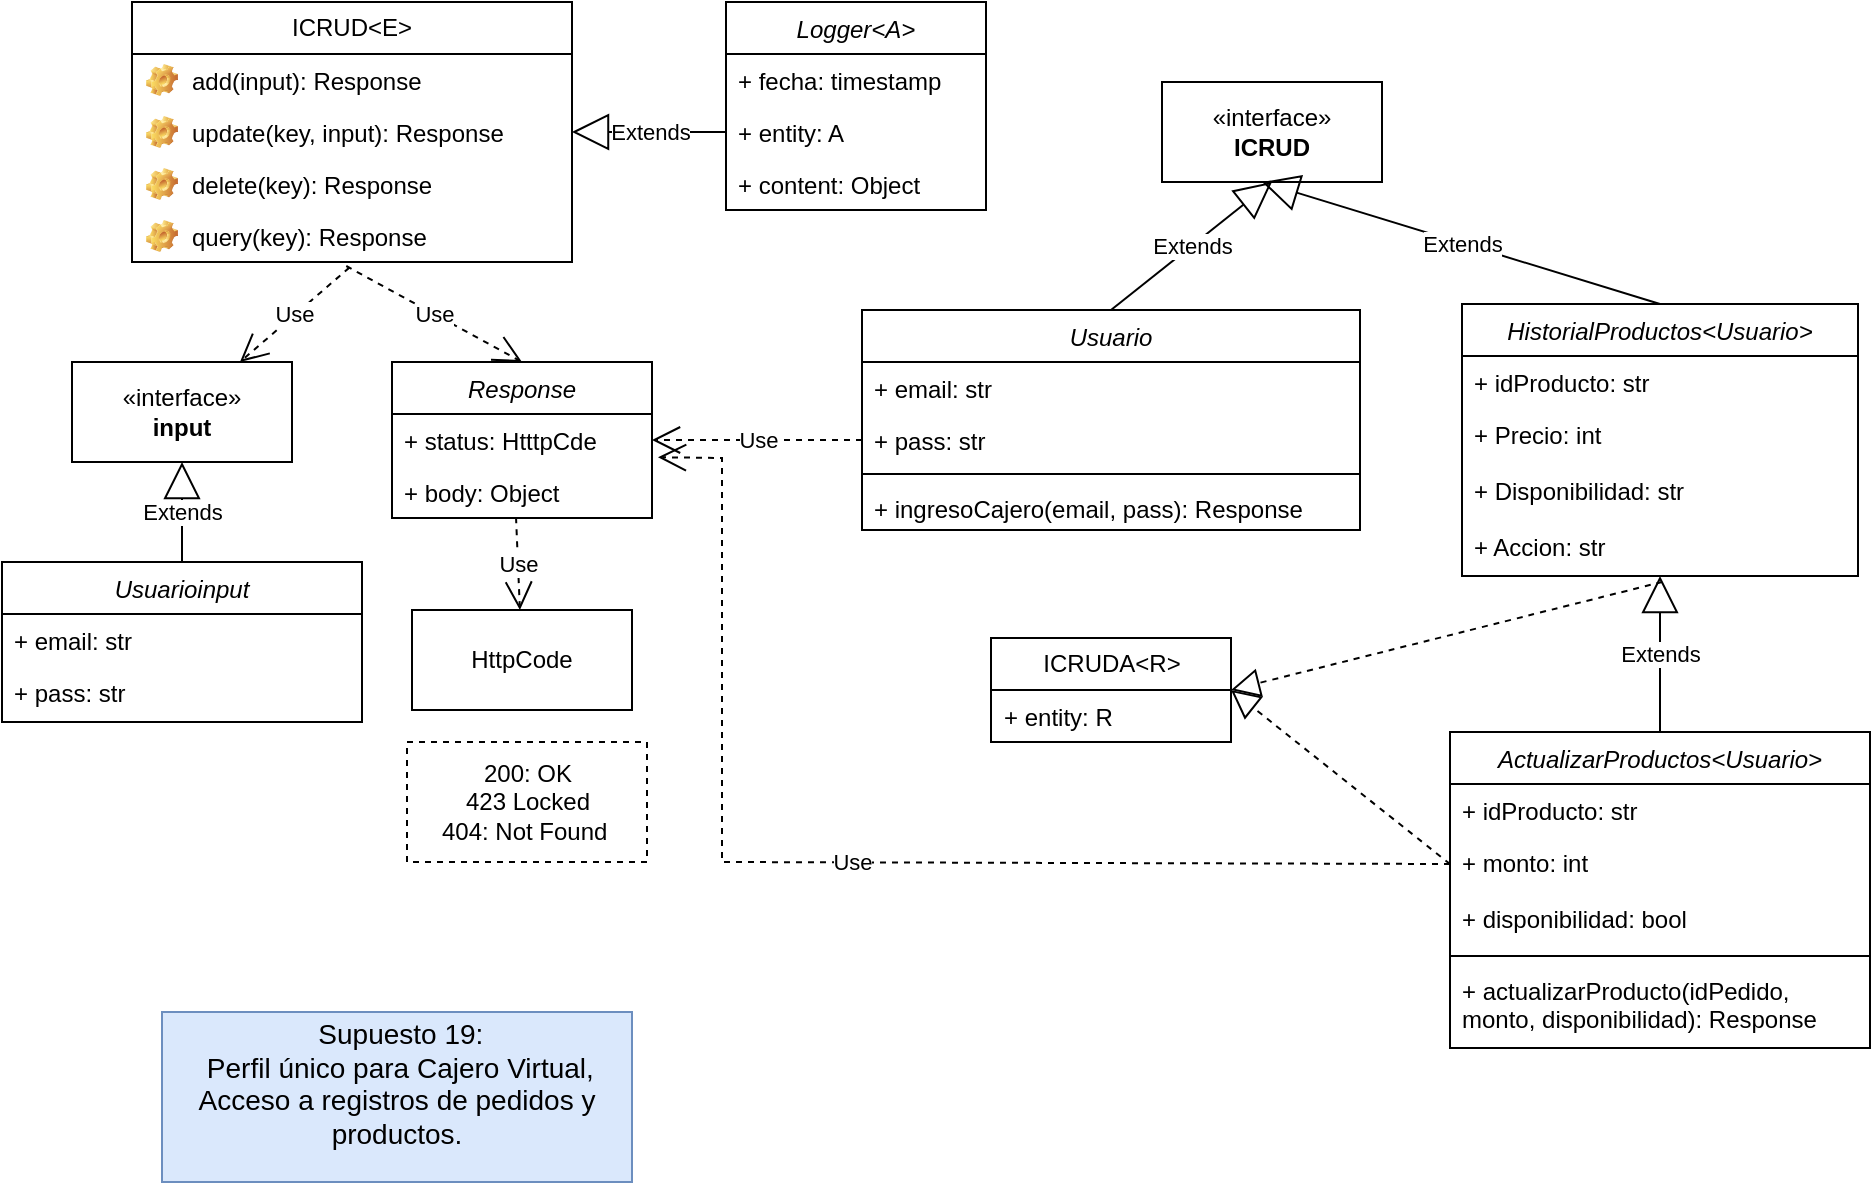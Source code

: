 <mxfile version="28.2.7">
  <diagram id="C5RBs43oDa-KdzZeNtuy" name="Page-1">
    <mxGraphModel dx="1404" dy="698" grid="1" gridSize="10" guides="1" tooltips="1" connect="1" arrows="1" fold="1" page="1" pageScale="1" pageWidth="827" pageHeight="1169" math="0" shadow="0">
      <root>
        <mxCell id="WIyWlLk6GJQsqaUBKTNV-0" />
        <mxCell id="WIyWlLk6GJQsqaUBKTNV-1" parent="WIyWlLk6GJQsqaUBKTNV-0" />
        <mxCell id="1SmDlZv5HPE9lzq-8RrA-0" value="&lt;font style=&quot;font-size: 14px;&quot;&gt;&amp;nbsp;Supuesto 19:&lt;/font&gt;&lt;div&gt;&amp;nbsp;&lt;font style=&quot;font-size: 14px;&quot;&gt;Perfil único para Cajero Virtual,&lt;/font&gt;&lt;/div&gt;&lt;div&gt;&lt;font style=&quot;font-size: 14px;&quot;&gt;Acceso a registros de pedidos y productos.&lt;/font&gt;&lt;span style=&quot;font-size: 14px;&quot;&gt;&lt;br&gt;&lt;/span&gt;&lt;div&gt;&lt;span style=&quot;background-color: transparent; text-wrap-mode: nowrap; color: rgba(0, 0, 0, 0); font-family: monospace; font-size: 0px; text-align: start;&quot;&gt;%3CmxGraphModel%3E%3Croot%3E%3CmxCell%20id%3D%220%22%2F%3E%3CmxCell%20id%3D%221%22%20parent%3D%220%22%2F%3E%3CmxCell%20id%3D%222%22%20value%3D%22%26lt%3Bfont%20style%3D%26quot%3Bfont-size%3A%2014px%3B%26quot%3B%26gt%3B%26amp%3Bnbsp%3BSupuesto%2016%3A%26lt%3B%2Ffont%26gt%3B%26lt%3Bdiv%26gt%3B%26amp%3Bnbsp%3B%26lt%3Bfont%20style%3D%26quot%3Bfont-size%3A%2014px%3B%26quot%3B%26gt%3BEl%20encargado%20adquiere%20una%20lista%20de%26amp%3Bnbsp%3B%26lt%3B%2Ffont%26gt%3B%26lt%3B%2Fdiv%26gt%3B%26lt%3Bdiv%26gt%3B%26lt%3Bfont%20style%3D%26quot%3Bfont-size%3A%2014px%3B%26quot%3B%26gt%3Btodos%20los%20pedidos%20a%20despachar%2C%26amp%3Bnbsp%3B%26lt%3B%2Ffont%26gt%3B%26lt%3B%2Fdiv%26gt%3B%26lt%3Bdiv%26gt%3B%26lt%3Bfont%20style%3D%26quot%3Bfont-size%3A%2014px%3B%26quot%3B%26gt%3Bel%20cual%20se%26lt%3Bbr%26gt%3B%20actualizar%C3%A1%20a%20medida%20que%20entregue%20y%20lleguen%20m%C3%A1s%20pedidos.%26lt%3B%2Ffont%26gt%3B%26lt%3B%2Fdiv%26gt%3B%22%20style%3D%22html%3D1%3BwhiteSpace%3Dwrap%3BfillColor%3D%23dae8fc%3BstrokeColor%3D%236c8ebf%3B%22%20vertex%3D%221%22%20parent%3D%221%22%3E%3CmxGeometry%20x%3D%22405%22%20y%3D%22540%22%20width%3D%22290%22%20height%3D%22115%22%20as%3D%22geometry%22%2F%3E%3C%2FmxCell%3E%3C%2Froot%3E%3C%2FmxGraphModel%3E&lt;/span&gt;&lt;span style=&quot;background-color: transparent; text-wrap-mode: nowrap; color: rgba(0, 0, 0, 0); font-family: monospace; font-size: 0px; text-align: start;&quot;&gt;%3CmxGraphModel%3E%3Croot%3E%3CmxCell%20id%3D%220%22%2F%3E%3CmxCell%20id%3D%221%22%20parent%3D%220%22%2F%3E%3CmxCell%20id%3D%222%22%20value%3D%22%26lt%3Bfont%20style%3D%26quot%3Bfont-size%3A%2014px%3B%26quot%3B%26gt%3B%26amp%3Bnbsp%3BSupuesto%2016%3A%26lt%3B%2Ffont%26gt%3B%26lt%3Bdiv%26gt%3B%26amp%3Bnbsp%3B%26lt%3Bfont%20style%3D%26quot%3Bfont-size%3A%2014px%3B%26quot%3B%26gt%3BEl%20encargado%20adquiere%20una%20lista%20de%26amp%3Bnbsp%3B%26lt%3B%2Ffont%26gt%3B%26lt%3B%2Fdiv%26gt%3B%26lt%3Bdiv%26gt%3B%26lt%3Bfont%20style%3D%26quot%3Bfont-size%3A%2014px%3B%26quot%3B%26gt%3Btodos%20los%20pedidos%20a%20despachar%2C%26amp%3Bnbsp%3B%26lt%3B%2Ffont%26gt%3B%26lt%3B%2Fdiv%26gt%3B%26lt%3Bdiv%26gt%3B%26lt%3Bfont%20style%3D%26quot%3Bfont-size%3A%2014px%3B%26quot%3B%26gt%3Bel%20cual%20se%26lt%3Bbr%26gt%3B%20actualizar%C3%A1%20a%20medida%20que%20entregue%20y%20lleguen%20m%C3%A1s%20pedidos.%26lt%3B%2Ffont%26gt%3B%26lt%3B%2Fdiv%26gt%3B%22%20style%3D%22html%3D1%3BwhiteSpace%3Dwrap%3BfillColor%3D%23dae8fc%3BstrokeColor%3D%236c8ebf%3B%22%20vertex%3D%221%22%20parent%3D%221%22%3E%3CmxGeometry%20x%3D%22405%22%20y%3D%22540%22%20width%3D%22290%22%20height%3D%22115%22%20as%3D%22geometry%22%2F%3E%3C%2FmxCell%3E%3C%2Froot%3E%3C%2FmxGraphModel%3E&lt;/span&gt;&lt;span style=&quot;background-color: transparent; text-wrap-mode: nowrap; color: rgba(0, 0, 0, 0); font-family: monospace; font-size: 0px; text-align: start;&quot;&gt;%3CmxGraphModel%3E%3Croot%3E%3CmxCell%20id%3D%220%22%2F%3E%3CmxCell%20id%3D%221%22%20parent%3D%220%22%2F%3E%3CmxCell%20id%3D%222%22%20value%3D%22%26lt%3Bfont%20style%3D%26quot%3Bfont-size%3A%2014px%3B%26quot%3B%26gt%3B%26amp%3Bnbsp%3BSupuesto%2016%3A%26lt%3B%2Ffont%26gt%3B%26lt%3Bdiv%26gt%3B%26amp%3Bnbsp%3B%26lt%3Bfont%20style%3D%26quot%3Bfont-size%3A%2014px%3B%26quot%3B%26gt%3BEl%20encargado%20adquiere%20una%20lista%20de%26amp%3Bnbsp%3B%26lt%3B%2Ffont%26gt%3B%26lt%3B%2Fdiv%26gt%3B%26lt%3Bdiv%26gt%3B%26lt%3Bfont%20style%3D%26quot%3Bfont-size%3A%2014px%3B%26quot%3B%26gt%3Btodos%20los%20pedidos%20a%20despachar%2C%26amp%3Bnbsp%3B%26lt%3B%2Ffont%26gt%3B%26lt%3B%2Fdiv%26gt%3B%26lt%3Bdiv%26gt%3B%26lt%3Bfont%20style%3D%26quot%3Bfont-size%3A%2014px%3B%26quot%3B%26gt%3Bel%20cual%20se%26lt%3Bbr%26gt%3B%20actualizar%C3%A1%20a%20medida%20que%20entregue%20y%20lleguen%20m%C3%A1s%20pedidos.%26lt%3B%2Ffont%26gt%3B%26lt%3B%2Fdiv%26gt%3B%22%20style%3D%22html%3D1%3BwhiteSpace%3Dwrap%3BfillColor%3D%23dae8fc%3BstrokeColor%3D%236c8ebf%3B%22%20vertex%3D%221%22%20parent%3D%221%22%3E%3CmxGeometry%20x%3D%22405%22%20y%3D%22540%22%20width%3D%22290%22%20height%3D%22115%22%20as%3D%22geometry%22%2F%3E%3C%2FmxCell%3E%3C%2Froot%3E%3C%2FmxGraphModel%3E&lt;/span&gt;&lt;span style=&quot;background-color: transparent; text-wrap-mode: nowrap; color: rgba(0, 0, 0, 0); font-family: monospace; font-size: 0px; text-align: start;&quot;&gt;%3CmxGraphModel%3E%3Croot%3E%3CmxCell%20id%3D%220%22%2F%3E%3CmxCell%20id%3D%221%22%20parent%3D%220%22%2F%3E%3CmxCell%20id%3D%222%22%20value%3D%22%26lt%3Bfont%20style%3D%26quot%3Bfont-size%3A%2014px%3B%26quot%3B%26gt%3B%26amp%3Bnbsp%3BSupuesto%2016%3A%26lt%3B%2Ffont%26gt%3B%26lt%3Bdiv%26gt%3B%26amp%3Bnbsp%3B%26lt%3Bfont%20style%3D%26quot%3Bfont-size%3A%2014px%3B%26quot%3B%26gt%3BEl%20encargado%20adquiere%20una%20lista%20de%26amp%3Bnbsp%3B%26lt%3B%2Ffont%26gt%3B%26lt%3B%2Fdiv%26gt%3B%26lt%3Bdiv%26gt%3B%26lt%3Bfont%20style%3D%26quot%3Bfont-size%3A%2014px%3B%26quot%3B%26gt%3Btodos%20los%20pedidos%20a%20despachar%2C%26amp%3Bnbsp%3B%26lt%3B%2Ffont%26gt%3B%26lt%3B%2Fdiv%26gt%3B%26lt%3Bdiv%26gt%3B%26lt%3Bfont%20style%3D%26quot%3Bfont-size%3A%2014px%3B%26quot%3B%26gt%3Bel%20cual%20se%26lt%3Bbr%26gt%3B%20actualizar%C3%A1%20a%20medida%20que%20entregue%20y%20lleguen%20m%C3%A1s%20pedidos.%26lt%3B%2Ffont%26gt%3B%26lt%3B%2Fdiv%26gt%3B%22%20style%3D%22html%3D1%3BwhiteSpace%3Dwrap%3BfillColor%3D%23dae8fc%3BstrokeColor%3D%236c8ebf%3B%22%20vertex%3D%221%22%20parent%3D%221%22%3E%3CmxGeometry%20x%3D%22405%22%20y%3D%22540%22%20width%3D%22290%22%20height%3D%22115%22%20as%3D%22geometry%22%2F%3E%3C%2FmxCell%3E%3C%2Froot%3E%3C%2FmxGraphModel%3E&lt;/span&gt;&lt;span style=&quot;background-color: transparent; text-wrap-mode: nowrap; color: rgba(0, 0, 0, 0); font-family: monospace; font-size: 0px; text-align: start;&quot;&gt;%3CmxGraphModel%3E%3Croot%3E%3CmxCell%20id%3D%220%22%2F%3E%3CmxCell%20id%3D%221%22%20parent%3D%220%22%2F%3E%3CmxCell%20id%3D%222%22%20value%3D%22%26lt%3Bfont%20style%3D%26quot%3Bfont-size%3A%2014px%3B%26quot%3B%26gt%3B%26amp%3Bnbsp%3BSupuesto%2016%3A%26lt%3B%2Ffont%26gt%3B%26lt%3Bdiv%26gt%3B%26amp%3Bnbsp%3B%26lt%3Bfont%20style%3D%26quot%3Bfont-size%3A%2014px%3B%26quot%3B%26gt%3BEl%20encargado%20adquiere%20una%20lista%20de%26amp%3Bnbsp%3B%26lt%3B%2Ffont%26gt%3B%26lt%3B%2Fdiv%26gt%3B%26lt%3Bdiv%26gt%3B%26lt%3Bfont%20style%3D%26quot%3Bfont-size%3A%2014px%3B%26quot%3B%26gt%3Btodos%20los%20pedidos%20a%20despachar%2C%26amp%3Bnbsp%3B%26lt%3B%2Ffont%26gt%3B%26lt%3B%2Fdiv%26gt%3B%26lt%3Bdiv%26gt%3B%26lt%3Bfont%20style%3D%26quot%3Bfont-size%3A%2014px%3B%26quot%3B%26gt%3Bel%20cual%20se%26lt%3Bbr%26gt%3B%20actualizar%C3%A1%20a%20medida%20que%20entregue%20y%20lleguen%20m%C3%A1s%20pedidos.%26lt%3B%2Ffont%26gt%3B%26lt%3B%2Fdiv%26gt%3B%22%20style%3D%22html%3D1%3BwhiteSpace%3Dwrap%3BfillColor%3D%23dae8fc%3BstrokeColor%3D%236c8ebf%3B%22%20vertex%3D%221%22%20parent%3D%221%22%3E%3CmxGeometry%20x%3D%22405%22%20y%3D%22540%22%20width%3D%22290%22%20height%3D%22115%22%20as%3D%22geometry%22%2F%3E%3C%2FmxCell%3E%3C%2Froot%3E%3C%2FmxGraphModel%3E&lt;/span&gt;&lt;/div&gt;&lt;/div&gt;" style="html=1;whiteSpace=wrap;fillColor=#dae8fc;strokeColor=#6c8ebf;" vertex="1" parent="WIyWlLk6GJQsqaUBKTNV-1">
          <mxGeometry x="80" y="585" width="235" height="85" as="geometry" />
        </mxCell>
        <mxCell id="1SmDlZv5HPE9lzq-8RrA-8" value="ICRUD&amp;lt;E&amp;gt;" style="swimlane;fontStyle=0;childLayout=stackLayout;horizontal=1;startSize=26;fillColor=none;horizontalStack=0;resizeParent=1;resizeParentMax=0;resizeLast=0;collapsible=1;marginBottom=0;whiteSpace=wrap;html=1;" vertex="1" parent="WIyWlLk6GJQsqaUBKTNV-1">
          <mxGeometry x="65" y="80" width="220" height="130" as="geometry" />
        </mxCell>
        <mxCell id="1SmDlZv5HPE9lzq-8RrA-9" value="add(input): Response" style="label;fontStyle=0;strokeColor=none;fillColor=none;align=left;verticalAlign=top;overflow=hidden;spacingLeft=28;spacingRight=4;rotatable=0;points=[[0,0.5],[1,0.5]];portConstraint=eastwest;imageWidth=16;imageHeight=16;whiteSpace=wrap;html=1;image=img/clipart/Gear_128x128.png" vertex="1" parent="1SmDlZv5HPE9lzq-8RrA-8">
          <mxGeometry y="26" width="220" height="26" as="geometry" />
        </mxCell>
        <mxCell id="1SmDlZv5HPE9lzq-8RrA-10" value="update(key, input): Response" style="label;fontStyle=0;strokeColor=none;fillColor=none;align=left;verticalAlign=top;overflow=hidden;spacingLeft=28;spacingRight=4;rotatable=0;points=[[0,0.5],[1,0.5]];portConstraint=eastwest;imageWidth=16;imageHeight=16;whiteSpace=wrap;html=1;image=img/clipart/Gear_128x128.png" vertex="1" parent="1SmDlZv5HPE9lzq-8RrA-8">
          <mxGeometry y="52" width="220" height="26" as="geometry" />
        </mxCell>
        <mxCell id="1SmDlZv5HPE9lzq-8RrA-11" value="delete(key): Response" style="label;fontStyle=0;strokeColor=none;fillColor=none;align=left;verticalAlign=top;overflow=hidden;spacingLeft=28;spacingRight=4;rotatable=0;points=[[0,0.5],[1,0.5]];portConstraint=eastwest;imageWidth=16;imageHeight=16;whiteSpace=wrap;html=1;image=img/clipart/Gear_128x128.png" vertex="1" parent="1SmDlZv5HPE9lzq-8RrA-8">
          <mxGeometry y="78" width="220" height="26" as="geometry" />
        </mxCell>
        <mxCell id="1SmDlZv5HPE9lzq-8RrA-12" value="query(key): Response" style="label;fontStyle=0;strokeColor=none;fillColor=none;align=left;verticalAlign=top;overflow=hidden;spacingLeft=28;spacingRight=4;rotatable=0;points=[[0,0.5],[1,0.5]];portConstraint=eastwest;imageWidth=16;imageHeight=16;whiteSpace=wrap;html=1;image=img/clipart/Gear_128x128.png" vertex="1" parent="1SmDlZv5HPE9lzq-8RrA-8">
          <mxGeometry y="104" width="220" height="26" as="geometry" />
        </mxCell>
        <mxCell id="1SmDlZv5HPE9lzq-8RrA-13" value="«interface»&lt;br&gt;&lt;b&gt;input&lt;/b&gt;" style="html=1;whiteSpace=wrap;" vertex="1" parent="WIyWlLk6GJQsqaUBKTNV-1">
          <mxGeometry x="35" y="260" width="110" height="50" as="geometry" />
        </mxCell>
        <mxCell id="1SmDlZv5HPE9lzq-8RrA-14" value="Use" style="endArrow=open;endSize=12;dashed=1;html=1;rounded=0;exitX=0.494;exitY=1.108;exitDx=0;exitDy=0;exitPerimeter=0;" edge="1" parent="WIyWlLk6GJQsqaUBKTNV-1" source="1SmDlZv5HPE9lzq-8RrA-12" target="1SmDlZv5HPE9lzq-8RrA-13">
          <mxGeometry width="160" relative="1" as="geometry">
            <mxPoint x="215" y="310" as="sourcePoint" />
            <mxPoint x="135" y="300" as="targetPoint" />
          </mxGeometry>
        </mxCell>
        <mxCell id="1SmDlZv5HPE9lzq-8RrA-15" value="Usuarioinput" style="swimlane;fontStyle=2;align=center;verticalAlign=top;childLayout=stackLayout;horizontal=1;startSize=26;horizontalStack=0;resizeParent=1;resizeLast=0;collapsible=1;marginBottom=0;rounded=0;shadow=0;strokeWidth=1;" vertex="1" parent="WIyWlLk6GJQsqaUBKTNV-1">
          <mxGeometry y="360" width="180" height="80" as="geometry">
            <mxRectangle x="230" y="140" width="160" height="26" as="alternateBounds" />
          </mxGeometry>
        </mxCell>
        <mxCell id="1SmDlZv5HPE9lzq-8RrA-16" value="+ email: str" style="text;strokeColor=none;fillColor=none;align=left;verticalAlign=top;spacingLeft=4;spacingRight=4;overflow=hidden;rotatable=0;points=[[0,0.5],[1,0.5]];portConstraint=eastwest;whiteSpace=wrap;html=1;" vertex="1" parent="1SmDlZv5HPE9lzq-8RrA-15">
          <mxGeometry y="26" width="180" height="26" as="geometry" />
        </mxCell>
        <mxCell id="1SmDlZv5HPE9lzq-8RrA-17" value="+ pass: str" style="text;strokeColor=none;fillColor=none;align=left;verticalAlign=top;spacingLeft=4;spacingRight=4;overflow=hidden;rotatable=0;points=[[0,0.5],[1,0.5]];portConstraint=eastwest;whiteSpace=wrap;html=1;" vertex="1" parent="1SmDlZv5HPE9lzq-8RrA-15">
          <mxGeometry y="52" width="180" height="26" as="geometry" />
        </mxCell>
        <mxCell id="1SmDlZv5HPE9lzq-8RrA-18" value="Extends" style="endArrow=block;endSize=16;endFill=0;html=1;rounded=0;exitX=0.5;exitY=0;exitDx=0;exitDy=0;entryX=0.5;entryY=1;entryDx=0;entryDy=0;" edge="1" parent="WIyWlLk6GJQsqaUBKTNV-1" source="1SmDlZv5HPE9lzq-8RrA-15" target="1SmDlZv5HPE9lzq-8RrA-13">
          <mxGeometry width="160" relative="1" as="geometry">
            <mxPoint x="265" y="310" as="sourcePoint" />
            <mxPoint x="425" y="310" as="targetPoint" />
          </mxGeometry>
        </mxCell>
        <mxCell id="1SmDlZv5HPE9lzq-8RrA-19" value="Response" style="swimlane;fontStyle=2;align=center;verticalAlign=top;childLayout=stackLayout;horizontal=1;startSize=26;horizontalStack=0;resizeParent=1;resizeLast=0;collapsible=1;marginBottom=0;rounded=0;shadow=0;strokeWidth=1;" vertex="1" parent="WIyWlLk6GJQsqaUBKTNV-1">
          <mxGeometry x="195" y="260" width="130" height="78" as="geometry">
            <mxRectangle x="230" y="140" width="160" height="26" as="alternateBounds" />
          </mxGeometry>
        </mxCell>
        <mxCell id="1SmDlZv5HPE9lzq-8RrA-20" value="+ status: HtttpCde" style="text;strokeColor=none;fillColor=none;align=left;verticalAlign=top;spacingLeft=4;spacingRight=4;overflow=hidden;rotatable=0;points=[[0,0.5],[1,0.5]];portConstraint=eastwest;whiteSpace=wrap;html=1;" vertex="1" parent="1SmDlZv5HPE9lzq-8RrA-19">
          <mxGeometry y="26" width="130" height="26" as="geometry" />
        </mxCell>
        <mxCell id="1SmDlZv5HPE9lzq-8RrA-21" value="+ body: Object" style="text;strokeColor=none;fillColor=none;align=left;verticalAlign=top;spacingLeft=4;spacingRight=4;overflow=hidden;rotatable=0;points=[[0,0.5],[1,0.5]];portConstraint=eastwest;whiteSpace=wrap;html=1;" vertex="1" parent="1SmDlZv5HPE9lzq-8RrA-19">
          <mxGeometry y="52" width="130" height="26" as="geometry" />
        </mxCell>
        <mxCell id="1SmDlZv5HPE9lzq-8RrA-22" value="Use" style="endArrow=open;endSize=12;dashed=1;html=1;rounded=0;entryX=0.5;entryY=0;entryDx=0;entryDy=0;exitX=0.487;exitY=1.077;exitDx=0;exitDy=0;exitPerimeter=0;" edge="1" parent="WIyWlLk6GJQsqaUBKTNV-1" source="1SmDlZv5HPE9lzq-8RrA-12" target="1SmDlZv5HPE9lzq-8RrA-19">
          <mxGeometry width="160" relative="1" as="geometry">
            <mxPoint x="175" y="220" as="sourcePoint" />
            <mxPoint x="155" y="267" as="targetPoint" />
          </mxGeometry>
        </mxCell>
        <mxCell id="1SmDlZv5HPE9lzq-8RrA-23" value="HttpCode" style="html=1;whiteSpace=wrap;" vertex="1" parent="WIyWlLk6GJQsqaUBKTNV-1">
          <mxGeometry x="205" y="384" width="110" height="50" as="geometry" />
        </mxCell>
        <mxCell id="1SmDlZv5HPE9lzq-8RrA-24" value="Use" style="endArrow=open;endSize=12;dashed=1;html=1;rounded=0;exitX=0.477;exitY=0.985;exitDx=0;exitDy=0;exitPerimeter=0;" edge="1" parent="WIyWlLk6GJQsqaUBKTNV-1" source="1SmDlZv5HPE9lzq-8RrA-21" target="1SmDlZv5HPE9lzq-8RrA-23">
          <mxGeometry width="160" relative="1" as="geometry">
            <mxPoint x="490" y="340" as="sourcePoint" />
            <mxPoint x="435" y="387" as="targetPoint" />
          </mxGeometry>
        </mxCell>
        <mxCell id="1SmDlZv5HPE9lzq-8RrA-25" value="«interface»&lt;br&gt;&lt;b&gt;ICRUD&lt;/b&gt;" style="html=1;whiteSpace=wrap;" vertex="1" parent="WIyWlLk6GJQsqaUBKTNV-1">
          <mxGeometry x="580" y="120" width="110" height="50" as="geometry" />
        </mxCell>
        <mxCell id="1SmDlZv5HPE9lzq-8RrA-26" value="Extends" style="endArrow=block;endSize=16;endFill=0;html=1;rounded=0;exitX=0.5;exitY=0;exitDx=0;exitDy=0;entryX=0.5;entryY=1;entryDx=0;entryDy=0;" edge="1" parent="WIyWlLk6GJQsqaUBKTNV-1" source="1SmDlZv5HPE9lzq-8RrA-37" target="1SmDlZv5HPE9lzq-8RrA-25">
          <mxGeometry width="160" relative="1" as="geometry">
            <mxPoint x="533" y="240" as="sourcePoint" />
            <mxPoint x="485" y="290" as="targetPoint" />
            <Array as="points" />
          </mxGeometry>
        </mxCell>
        <mxCell id="1SmDlZv5HPE9lzq-8RrA-27" value="Use" style="endArrow=open;endSize=12;dashed=1;html=1;rounded=0;entryX=1;entryY=0.5;entryDx=0;entryDy=0;exitX=0;exitY=0.5;exitDx=0;exitDy=0;" edge="1" parent="WIyWlLk6GJQsqaUBKTNV-1" source="1SmDlZv5HPE9lzq-8RrA-39" target="1SmDlZv5HPE9lzq-8RrA-20">
          <mxGeometry width="160" relative="1" as="geometry">
            <mxPoint x="423" y="305" as="sourcePoint" />
            <mxPoint x="483" y="388" as="targetPoint" />
          </mxGeometry>
        </mxCell>
        <mxCell id="1SmDlZv5HPE9lzq-8RrA-28" value="Logger&lt;A&gt;" style="swimlane;fontStyle=2;align=center;verticalAlign=top;childLayout=stackLayout;horizontal=1;startSize=26;horizontalStack=0;resizeParent=1;resizeLast=0;collapsible=1;marginBottom=0;rounded=0;shadow=0;strokeWidth=1;" vertex="1" parent="WIyWlLk6GJQsqaUBKTNV-1">
          <mxGeometry x="362" y="80" width="130" height="104" as="geometry">
            <mxRectangle x="230" y="140" width="160" height="26" as="alternateBounds" />
          </mxGeometry>
        </mxCell>
        <mxCell id="1SmDlZv5HPE9lzq-8RrA-29" value="+ fecha: timestamp" style="text;strokeColor=none;fillColor=none;align=left;verticalAlign=top;spacingLeft=4;spacingRight=4;overflow=hidden;rotatable=0;points=[[0,0.5],[1,0.5]];portConstraint=eastwest;whiteSpace=wrap;html=1;" vertex="1" parent="1SmDlZv5HPE9lzq-8RrA-28">
          <mxGeometry y="26" width="130" height="26" as="geometry" />
        </mxCell>
        <mxCell id="1SmDlZv5HPE9lzq-8RrA-30" value="+ entity: A" style="text;strokeColor=none;fillColor=none;align=left;verticalAlign=top;spacingLeft=4;spacingRight=4;overflow=hidden;rotatable=0;points=[[0,0.5],[1,0.5]];portConstraint=eastwest;whiteSpace=wrap;html=1;" vertex="1" parent="1SmDlZv5HPE9lzq-8RrA-28">
          <mxGeometry y="52" width="130" height="26" as="geometry" />
        </mxCell>
        <mxCell id="1SmDlZv5HPE9lzq-8RrA-31" value="+ content: Object" style="text;strokeColor=none;fillColor=none;align=left;verticalAlign=top;spacingLeft=4;spacingRight=4;overflow=hidden;rotatable=0;points=[[0,0.5],[1,0.5]];portConstraint=eastwest;whiteSpace=wrap;html=1;" vertex="1" parent="1SmDlZv5HPE9lzq-8RrA-28">
          <mxGeometry y="78" width="130" height="26" as="geometry" />
        </mxCell>
        <mxCell id="1SmDlZv5HPE9lzq-8RrA-32" value="Extends" style="endArrow=block;endSize=16;endFill=0;html=1;rounded=0;exitX=0;exitY=0.5;exitDx=0;exitDy=0;" edge="1" parent="WIyWlLk6GJQsqaUBKTNV-1" source="1SmDlZv5HPE9lzq-8RrA-30">
          <mxGeometry width="160" relative="1" as="geometry">
            <mxPoint x="305" y="324" as="sourcePoint" />
            <mxPoint x="285" y="145" as="targetPoint" />
          </mxGeometry>
        </mxCell>
        <mxCell id="1SmDlZv5HPE9lzq-8RrA-37" value="Usuario" style="swimlane;fontStyle=2;align=center;verticalAlign=top;childLayout=stackLayout;horizontal=1;startSize=26;horizontalStack=0;resizeParent=1;resizeLast=0;collapsible=1;marginBottom=0;rounded=0;shadow=0;strokeWidth=1;" vertex="1" parent="WIyWlLk6GJQsqaUBKTNV-1">
          <mxGeometry x="430" y="234" width="249" height="110" as="geometry">
            <mxRectangle x="230" y="140" width="160" height="26" as="alternateBounds" />
          </mxGeometry>
        </mxCell>
        <mxCell id="1SmDlZv5HPE9lzq-8RrA-38" value="+ email: str" style="text;strokeColor=none;fillColor=none;align=left;verticalAlign=top;spacingLeft=4;spacingRight=4;overflow=hidden;rotatable=0;points=[[0,0.5],[1,0.5]];portConstraint=eastwest;whiteSpace=wrap;html=1;" vertex="1" parent="1SmDlZv5HPE9lzq-8RrA-37">
          <mxGeometry y="26" width="249" height="26" as="geometry" />
        </mxCell>
        <mxCell id="1SmDlZv5HPE9lzq-8RrA-39" value="+ pass: str" style="text;strokeColor=none;fillColor=none;align=left;verticalAlign=top;spacingLeft=4;spacingRight=4;overflow=hidden;rotatable=0;points=[[0,0.5],[1,0.5]];portConstraint=eastwest;whiteSpace=wrap;html=1;" vertex="1" parent="1SmDlZv5HPE9lzq-8RrA-37">
          <mxGeometry y="52" width="249" height="26" as="geometry" />
        </mxCell>
        <mxCell id="1SmDlZv5HPE9lzq-8RrA-43" value="" style="line;html=1;strokeWidth=1;align=left;verticalAlign=middle;spacingTop=-1;spacingLeft=3;spacingRight=3;rotatable=0;labelPosition=right;points=[];portConstraint=eastwest;" vertex="1" parent="1SmDlZv5HPE9lzq-8RrA-37">
          <mxGeometry y="78" width="249" height="8" as="geometry" />
        </mxCell>
        <mxCell id="1SmDlZv5HPE9lzq-8RrA-44" value="+ ingresoCajero(email, pass): Response" style="text;strokeColor=none;fillColor=none;align=left;verticalAlign=top;spacingLeft=4;spacingRight=4;overflow=hidden;rotatable=0;points=[[0,0.5],[1,0.5]];portConstraint=eastwest;whiteSpace=wrap;html=1;" vertex="1" parent="1SmDlZv5HPE9lzq-8RrA-37">
          <mxGeometry y="86" width="249" height="24" as="geometry" />
        </mxCell>
        <mxCell id="1SmDlZv5HPE9lzq-8RrA-51" value="200: OK&lt;div&gt;423 Locked&lt;br&gt;&lt;div&gt;404: Not Found&amp;nbsp;&lt;/div&gt;&lt;/div&gt;" style="html=1;whiteSpace=wrap;dashed=1;" vertex="1" parent="WIyWlLk6GJQsqaUBKTNV-1">
          <mxGeometry x="202.5" y="450" width="120" height="60" as="geometry" />
        </mxCell>
        <mxCell id="1SmDlZv5HPE9lzq-8RrA-52" value="ActualizarProductos&lt;Usuario&gt;" style="swimlane;fontStyle=2;align=center;verticalAlign=top;childLayout=stackLayout;horizontal=1;startSize=26;horizontalStack=0;resizeParent=1;resizeLast=0;collapsible=1;marginBottom=0;rounded=0;shadow=0;strokeWidth=1;" vertex="1" parent="WIyWlLk6GJQsqaUBKTNV-1">
          <mxGeometry x="724" y="445" width="210" height="158" as="geometry">
            <mxRectangle x="230" y="140" width="160" height="26" as="alternateBounds" />
          </mxGeometry>
        </mxCell>
        <mxCell id="1SmDlZv5HPE9lzq-8RrA-53" value="+ idProducto: str" style="text;strokeColor=none;fillColor=none;align=left;verticalAlign=top;spacingLeft=4;spacingRight=4;overflow=hidden;rotatable=0;points=[[0,0.5],[1,0.5]];portConstraint=eastwest;whiteSpace=wrap;html=1;" vertex="1" parent="1SmDlZv5HPE9lzq-8RrA-52">
          <mxGeometry y="26" width="210" height="26" as="geometry" />
        </mxCell>
        <mxCell id="1SmDlZv5HPE9lzq-8RrA-54" value="+ monto: int" style="text;strokeColor=none;fillColor=none;align=left;verticalAlign=top;spacingLeft=4;spacingRight=4;overflow=hidden;rotatable=0;points=[[0,0.5],[1,0.5]];portConstraint=eastwest;whiteSpace=wrap;html=1;" vertex="1" parent="1SmDlZv5HPE9lzq-8RrA-52">
          <mxGeometry y="52" width="210" height="28" as="geometry" />
        </mxCell>
        <mxCell id="1SmDlZv5HPE9lzq-8RrA-58" value="+ disponibilidad: bool" style="text;strokeColor=none;fillColor=none;align=left;verticalAlign=top;spacingLeft=4;spacingRight=4;overflow=hidden;rotatable=0;points=[[0,0.5],[1,0.5]];portConstraint=eastwest;whiteSpace=wrap;html=1;" vertex="1" parent="1SmDlZv5HPE9lzq-8RrA-52">
          <mxGeometry y="80" width="210" height="28" as="geometry" />
        </mxCell>
        <mxCell id="1SmDlZv5HPE9lzq-8RrA-55" value="" style="line;html=1;strokeWidth=1;align=left;verticalAlign=middle;spacingTop=-1;spacingLeft=3;spacingRight=3;rotatable=0;labelPosition=right;points=[];portConstraint=eastwest;" vertex="1" parent="1SmDlZv5HPE9lzq-8RrA-52">
          <mxGeometry y="108" width="210" height="8" as="geometry" />
        </mxCell>
        <mxCell id="1SmDlZv5HPE9lzq-8RrA-56" value="+ actualizarProducto(idPedido, monto, disponibilidad): Response" style="text;strokeColor=none;fillColor=none;align=left;verticalAlign=top;spacingLeft=4;spacingRight=4;overflow=hidden;rotatable=0;points=[[0,0.5],[1,0.5]];portConstraint=eastwest;whiteSpace=wrap;html=1;" vertex="1" parent="1SmDlZv5HPE9lzq-8RrA-52">
          <mxGeometry y="116" width="210" height="42" as="geometry" />
        </mxCell>
        <mxCell id="1SmDlZv5HPE9lzq-8RrA-59" value="HistorialProductos&lt;Usuario&gt;" style="swimlane;fontStyle=2;align=center;verticalAlign=top;childLayout=stackLayout;horizontal=1;startSize=26;horizontalStack=0;resizeParent=1;resizeLast=0;collapsible=1;marginBottom=0;rounded=0;shadow=0;strokeWidth=1;" vertex="1" parent="WIyWlLk6GJQsqaUBKTNV-1">
          <mxGeometry x="730" y="231" width="198" height="136" as="geometry">
            <mxRectangle x="230" y="140" width="160" height="26" as="alternateBounds" />
          </mxGeometry>
        </mxCell>
        <mxCell id="1SmDlZv5HPE9lzq-8RrA-60" value="+ idProducto: str" style="text;strokeColor=none;fillColor=none;align=left;verticalAlign=top;spacingLeft=4;spacingRight=4;overflow=hidden;rotatable=0;points=[[0,0.5],[1,0.5]];portConstraint=eastwest;whiteSpace=wrap;html=1;" vertex="1" parent="1SmDlZv5HPE9lzq-8RrA-59">
          <mxGeometry y="26" width="198" height="26" as="geometry" />
        </mxCell>
        <mxCell id="1SmDlZv5HPE9lzq-8RrA-64" value="+ Precio: int" style="text;strokeColor=none;fillColor=none;align=left;verticalAlign=top;spacingLeft=4;spacingRight=4;overflow=hidden;rotatable=0;points=[[0,0.5],[1,0.5]];portConstraint=eastwest;whiteSpace=wrap;html=1;" vertex="1" parent="1SmDlZv5HPE9lzq-8RrA-59">
          <mxGeometry y="52" width="198" height="28" as="geometry" />
        </mxCell>
        <mxCell id="1SmDlZv5HPE9lzq-8RrA-61" value="+ Disponibilidad: str" style="text;strokeColor=none;fillColor=none;align=left;verticalAlign=top;spacingLeft=4;spacingRight=4;overflow=hidden;rotatable=0;points=[[0,0.5],[1,0.5]];portConstraint=eastwest;whiteSpace=wrap;html=1;" vertex="1" parent="1SmDlZv5HPE9lzq-8RrA-59">
          <mxGeometry y="80" width="198" height="28" as="geometry" />
        </mxCell>
        <mxCell id="1SmDlZv5HPE9lzq-8RrA-65" value="+ Accion: str" style="text;strokeColor=none;fillColor=none;align=left;verticalAlign=top;spacingLeft=4;spacingRight=4;overflow=hidden;rotatable=0;points=[[0,0.5],[1,0.5]];portConstraint=eastwest;whiteSpace=wrap;html=1;" vertex="1" parent="1SmDlZv5HPE9lzq-8RrA-59">
          <mxGeometry y="108" width="198" height="28" as="geometry" />
        </mxCell>
        <mxCell id="1SmDlZv5HPE9lzq-8RrA-66" value="Extends" style="endArrow=block;endSize=16;endFill=0;html=1;rounded=0;exitX=0.5;exitY=0;exitDx=0;exitDy=0;" edge="1" parent="WIyWlLk6GJQsqaUBKTNV-1" source="1SmDlZv5HPE9lzq-8RrA-59">
          <mxGeometry width="160" relative="1" as="geometry">
            <mxPoint x="570" y="284" as="sourcePoint" />
            <mxPoint x="630" y="170" as="targetPoint" />
            <Array as="points" />
          </mxGeometry>
        </mxCell>
        <mxCell id="1SmDlZv5HPE9lzq-8RrA-67" value="Use" style="endArrow=open;endSize=12;dashed=1;html=1;rounded=0;entryX=1.023;entryY=0.831;entryDx=0;entryDy=0;exitX=0;exitY=0.5;exitDx=0;exitDy=0;entryPerimeter=0;" edge="1" parent="WIyWlLk6GJQsqaUBKTNV-1" source="1SmDlZv5HPE9lzq-8RrA-54" target="1SmDlZv5HPE9lzq-8RrA-20">
          <mxGeometry width="160" relative="1" as="geometry">
            <mxPoint x="475" y="290" as="sourcePoint" />
            <mxPoint x="370" y="290" as="targetPoint" />
            <Array as="points">
              <mxPoint x="360" y="510" />
              <mxPoint x="360" y="308" />
            </Array>
          </mxGeometry>
        </mxCell>
        <mxCell id="1SmDlZv5HPE9lzq-8RrA-68" value="Extends" style="endArrow=block;endSize=16;endFill=0;html=1;rounded=0;exitX=0.5;exitY=0;exitDx=0;exitDy=0;" edge="1" parent="WIyWlLk6GJQsqaUBKTNV-1" source="1SmDlZv5HPE9lzq-8RrA-52" target="1SmDlZv5HPE9lzq-8RrA-65">
          <mxGeometry width="160" relative="1" as="geometry">
            <mxPoint x="829" y="531" as="sourcePoint" />
            <mxPoint x="829" y="370" as="targetPoint" />
            <Array as="points" />
          </mxGeometry>
        </mxCell>
        <mxCell id="1SmDlZv5HPE9lzq-8RrA-69" value="ICRUDA&amp;lt;R&amp;gt;" style="swimlane;fontStyle=0;childLayout=stackLayout;horizontal=1;startSize=26;fillColor=none;horizontalStack=0;resizeParent=1;resizeParentMax=0;resizeLast=0;collapsible=1;marginBottom=0;whiteSpace=wrap;html=1;" vertex="1" parent="WIyWlLk6GJQsqaUBKTNV-1">
          <mxGeometry x="494.5" y="398" width="120" height="52" as="geometry" />
        </mxCell>
        <mxCell id="1SmDlZv5HPE9lzq-8RrA-70" value="+ entity: R" style="text;strokeColor=none;fillColor=none;align=left;verticalAlign=top;spacingLeft=4;spacingRight=4;overflow=hidden;rotatable=0;points=[[0,0.5],[1,0.5]];portConstraint=eastwest;whiteSpace=wrap;html=1;" vertex="1" parent="1SmDlZv5HPE9lzq-8RrA-69">
          <mxGeometry y="26" width="120" height="26" as="geometry" />
        </mxCell>
        <mxCell id="1SmDlZv5HPE9lzq-8RrA-71" value="" style="endArrow=block;dashed=1;endFill=0;endSize=12;html=1;rounded=0;fontSize=12;curved=1;entryX=1;entryY=0.5;entryDx=0;entryDy=0;" edge="1" parent="WIyWlLk6GJQsqaUBKTNV-1" target="1SmDlZv5HPE9lzq-8RrA-69">
          <mxGeometry width="160" relative="1" as="geometry">
            <mxPoint x="830" y="370" as="sourcePoint" />
            <mxPoint x="617" y="430" as="targetPoint" />
          </mxGeometry>
        </mxCell>
        <mxCell id="1SmDlZv5HPE9lzq-8RrA-72" value="" style="endArrow=block;dashed=1;endFill=0;endSize=12;html=1;rounded=0;fontSize=12;curved=1;exitX=0;exitY=0.5;exitDx=0;exitDy=0;entryX=1;entryY=0.5;entryDx=0;entryDy=0;" edge="1" parent="WIyWlLk6GJQsqaUBKTNV-1" source="1SmDlZv5HPE9lzq-8RrA-54" target="1SmDlZv5HPE9lzq-8RrA-69">
          <mxGeometry width="160" relative="1" as="geometry">
            <mxPoint x="865" y="470" as="sourcePoint" />
            <mxPoint x="620" y="440" as="targetPoint" />
          </mxGeometry>
        </mxCell>
      </root>
    </mxGraphModel>
  </diagram>
</mxfile>
